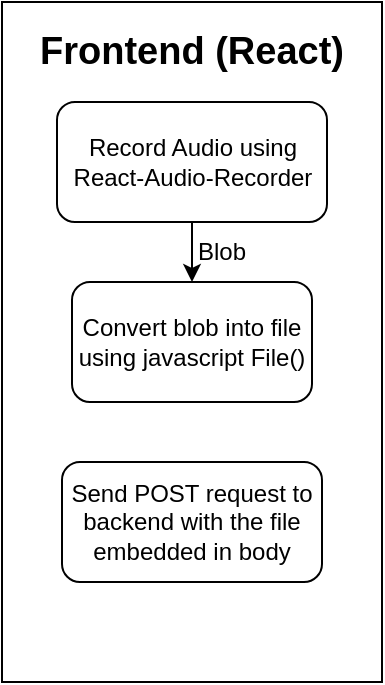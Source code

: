 <mxfile version="23.1.2" type="device">
  <diagram name="Page-1" id="heZqzl5HYKCOqjsPDitz">
    <mxGraphModel dx="1050" dy="522" grid="1" gridSize="10" guides="1" tooltips="1" connect="1" arrows="1" fold="1" page="1" pageScale="1" pageWidth="850" pageHeight="1100" math="0" shadow="0">
      <root>
        <mxCell id="0" />
        <mxCell id="1" parent="0" />
        <mxCell id="TTl-iUv4mYgAIYNXPhZ1-1" value="" style="rounded=0;whiteSpace=wrap;html=1;" parent="1" vertex="1">
          <mxGeometry x="40" y="120" width="190" height="340" as="geometry" />
        </mxCell>
        <mxCell id="TTl-iUv4mYgAIYNXPhZ1-2" value="Frontend (React)" style="text;html=1;strokeColor=none;fillColor=none;align=center;verticalAlign=middle;whiteSpace=wrap;rounded=0;fontStyle=1;fontSize=19;" parent="1" vertex="1">
          <mxGeometry x="55" y="130" width="160" height="30" as="geometry" />
        </mxCell>
        <mxCell id="TTl-iUv4mYgAIYNXPhZ1-3" value="Record Audio using React-Audio-Recorder" style="rounded=1;whiteSpace=wrap;html=1;" parent="1" vertex="1">
          <mxGeometry x="67.5" y="170" width="135" height="60" as="geometry" />
        </mxCell>
        <mxCell id="TTl-iUv4mYgAIYNXPhZ1-4" value="Convert blob into file using javascript File()" style="rounded=1;whiteSpace=wrap;html=1;" parent="1" vertex="1">
          <mxGeometry x="75" y="260" width="120" height="60" as="geometry" />
        </mxCell>
        <mxCell id="TTl-iUv4mYgAIYNXPhZ1-6" value="Send POST request to backend with the file embedded in body" style="rounded=1;whiteSpace=wrap;html=1;" parent="1" vertex="1">
          <mxGeometry x="70" y="350" width="130" height="60" as="geometry" />
        </mxCell>
        <mxCell id="TTl-iUv4mYgAIYNXPhZ1-7" value="" style="endArrow=classic;html=1;rounded=0;exitX=0.5;exitY=1;exitDx=0;exitDy=0;entryX=0.5;entryY=0;entryDx=0;entryDy=0;" parent="1" source="TTl-iUv4mYgAIYNXPhZ1-3" target="TTl-iUv4mYgAIYNXPhZ1-4" edge="1">
          <mxGeometry width="50" height="50" relative="1" as="geometry">
            <mxPoint x="400" y="390" as="sourcePoint" />
            <mxPoint x="400" y="460" as="targetPoint" />
            <Array as="points" />
          </mxGeometry>
        </mxCell>
        <mxCell id="TTl-iUv4mYgAIYNXPhZ1-8" value="Blob" style="text;html=1;strokeColor=none;fillColor=none;align=center;verticalAlign=middle;whiteSpace=wrap;rounded=0;" parent="1" vertex="1">
          <mxGeometry x="120" y="230" width="60" height="30" as="geometry" />
        </mxCell>
      </root>
    </mxGraphModel>
  </diagram>
</mxfile>
